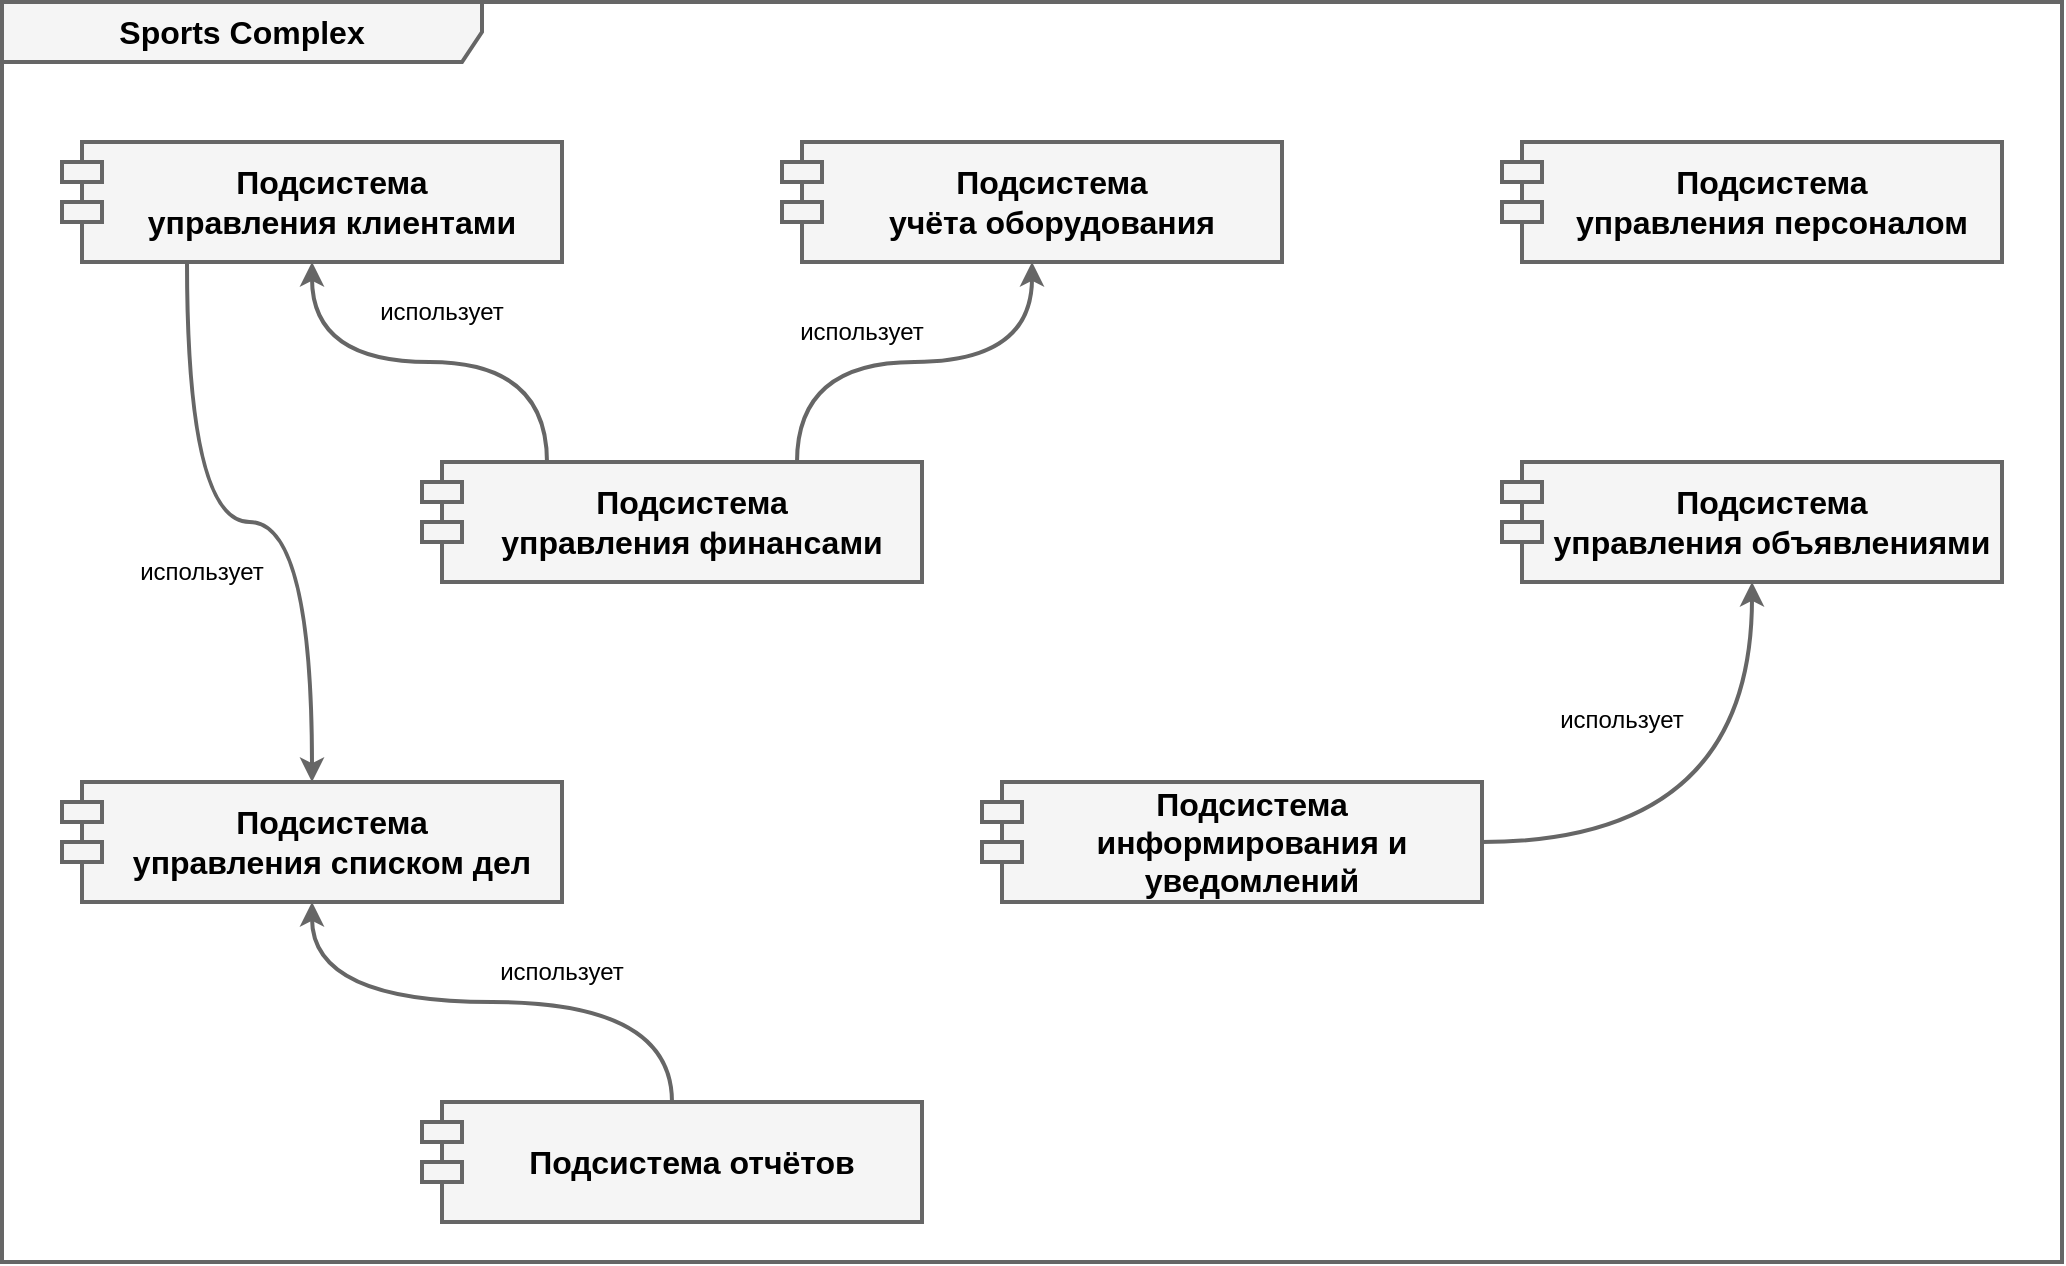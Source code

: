 <mxfile version="24.1.0" type="device">
  <diagram name="Диаграмма компонентов" id="L3Rs6rBBMXFZQ932EocB">
    <mxGraphModel dx="1313" dy="896" grid="1" gridSize="10" guides="1" tooltips="1" connect="1" arrows="1" fold="1" page="1" pageScale="1" pageWidth="1169" pageHeight="827" math="0" shadow="0">
      <root>
        <mxCell id="0" />
        <mxCell id="1" parent="0" />
        <mxCell id="1ALmGn_aruE37vwD-dvV-39" style="edgeStyle=orthogonalEdgeStyle;rounded=0;orthogonalLoop=1;jettySize=auto;html=1;exitX=0.25;exitY=1;exitDx=0;exitDy=0;entryX=0.5;entryY=0;entryDx=0;entryDy=0;curved=1;fillColor=#f5f5f5;strokeColor=#666666;strokeWidth=2;fontColor=#000000;" edge="1" parent="1" source="1ALmGn_aruE37vwD-dvV-18" target="1ALmGn_aruE37vwD-dvV-24">
          <mxGeometry relative="1" as="geometry" />
        </mxCell>
        <mxCell id="1ALmGn_aruE37vwD-dvV-18" value="&lt;span style=&quot;font-size: 16px; font-weight: 700;&quot;&gt;Подсистема&lt;/span&gt;&lt;br style=&quot;font-size: 16px; font-weight: 700;&quot;&gt;&lt;span style=&quot;font-size: 16px; font-weight: 700;&quot;&gt;управления клиентами&lt;/span&gt;" style="shape=module;align=left;spacingLeft=20;align=center;verticalAlign=middle;whiteSpace=wrap;html=1;fillColor=#f5f5f5;fontColor=#000000;strokeColor=#666666;strokeWidth=2;" vertex="1" parent="1">
          <mxGeometry x="70" y="110" width="250" height="60" as="geometry" />
        </mxCell>
        <mxCell id="1ALmGn_aruE37vwD-dvV-19" value="&lt;span style=&quot;font-size: 16px; font-weight: 700;&quot;&gt;Подсистема&lt;/span&gt;&lt;br style=&quot;font-size: 16px; font-weight: 700;&quot;&gt;&lt;span style=&quot;font-size: 16px; font-weight: 700;&quot;&gt;учёта оборудования&lt;/span&gt;" style="shape=module;align=left;spacingLeft=20;align=center;verticalAlign=middle;whiteSpace=wrap;html=1;fillColor=#f5f5f5;fontColor=#000000;strokeColor=#666666;strokeWidth=2;" vertex="1" parent="1">
          <mxGeometry x="430" y="110" width="250" height="60" as="geometry" />
        </mxCell>
        <mxCell id="1ALmGn_aruE37vwD-dvV-20" value="&lt;span style=&quot;font-size: 16px; font-weight: 700;&quot;&gt;Подсистема&lt;/span&gt;&lt;br style=&quot;font-size: 16px; font-weight: 700;&quot;&gt;&lt;span style=&quot;font-size: 16px; font-weight: 700;&quot;&gt;управления персоналом&lt;/span&gt;" style="shape=module;align=left;spacingLeft=20;align=center;verticalAlign=middle;whiteSpace=wrap;html=1;fillColor=#f5f5f5;fontColor=#000000;strokeColor=#666666;strokeWidth=2;" vertex="1" parent="1">
          <mxGeometry x="790" y="110" width="250" height="60" as="geometry" />
        </mxCell>
        <mxCell id="1ALmGn_aruE37vwD-dvV-21" value="&lt;span style=&quot;font-size: 16px; font-weight: 700;&quot;&gt;Подсистема&lt;/span&gt;&lt;br style=&quot;font-size: 16px; font-weight: 700;&quot;&gt;&lt;span style=&quot;font-size: 16px; font-weight: 700;&quot;&gt;управления объявлениями&lt;/span&gt;" style="shape=module;align=left;spacingLeft=20;align=center;verticalAlign=middle;whiteSpace=wrap;html=1;fillColor=#f5f5f5;fontColor=#000000;strokeColor=#666666;strokeWidth=2;" vertex="1" parent="1">
          <mxGeometry x="790" y="270" width="250" height="60" as="geometry" />
        </mxCell>
        <mxCell id="1ALmGn_aruE37vwD-dvV-32" style="edgeStyle=orthogonalEdgeStyle;rounded=0;orthogonalLoop=1;jettySize=auto;html=1;exitX=0.75;exitY=0;exitDx=0;exitDy=0;entryX=0.5;entryY=1;entryDx=0;entryDy=0;curved=1;fillColor=#f5f5f5;strokeColor=#666666;strokeWidth=2;fontColor=#000000;" edge="1" parent="1" source="1ALmGn_aruE37vwD-dvV-22" target="1ALmGn_aruE37vwD-dvV-19">
          <mxGeometry relative="1" as="geometry" />
        </mxCell>
        <mxCell id="1ALmGn_aruE37vwD-dvV-36" style="edgeStyle=orthogonalEdgeStyle;rounded=0;orthogonalLoop=1;jettySize=auto;html=1;exitX=0.25;exitY=0;exitDx=0;exitDy=0;entryX=0.5;entryY=1;entryDx=0;entryDy=0;curved=1;fillColor=#f5f5f5;strokeColor=#666666;strokeWidth=2;fontColor=#000000;" edge="1" parent="1" source="1ALmGn_aruE37vwD-dvV-22" target="1ALmGn_aruE37vwD-dvV-18">
          <mxGeometry relative="1" as="geometry" />
        </mxCell>
        <mxCell id="1ALmGn_aruE37vwD-dvV-22" value="&lt;span style=&quot;font-size: 16px; font-weight: 700;&quot;&gt;Подсистема&lt;/span&gt;&lt;br style=&quot;font-size: 16px; font-weight: 700;&quot;&gt;&lt;span style=&quot;font-size: 16px; font-weight: 700;&quot;&gt;управления финансами&lt;/span&gt;" style="shape=module;align=left;spacingLeft=20;align=center;verticalAlign=middle;whiteSpace=wrap;html=1;fillColor=#f5f5f5;fontColor=#000000;strokeColor=#666666;strokeWidth=2;" vertex="1" parent="1">
          <mxGeometry x="250" y="270" width="250" height="60" as="geometry" />
        </mxCell>
        <mxCell id="1ALmGn_aruE37vwD-dvV-27" style="edgeStyle=orthogonalEdgeStyle;rounded=0;orthogonalLoop=1;jettySize=auto;html=1;exitX=1;exitY=0.5;exitDx=0;exitDy=0;entryX=0.5;entryY=1;entryDx=0;entryDy=0;curved=1;fillColor=#f5f5f5;strokeColor=#666666;strokeWidth=2;fontColor=#000000;" edge="1" parent="1" source="1ALmGn_aruE37vwD-dvV-23" target="1ALmGn_aruE37vwD-dvV-21">
          <mxGeometry relative="1" as="geometry" />
        </mxCell>
        <mxCell id="1ALmGn_aruE37vwD-dvV-23" value="&lt;span style=&quot;font-size: 16px; font-weight: 700;&quot;&gt;Подсистема информирования и уведомлений&lt;/span&gt;" style="shape=module;align=left;spacingLeft=20;align=center;verticalAlign=middle;whiteSpace=wrap;html=1;fillColor=#f5f5f5;fontColor=#000000;strokeColor=#666666;strokeWidth=2;" vertex="1" parent="1">
          <mxGeometry x="530" y="430" width="250" height="60" as="geometry" />
        </mxCell>
        <mxCell id="1ALmGn_aruE37vwD-dvV-24" value="&lt;span style=&quot;font-size: 16px; font-weight: 700;&quot;&gt;Подсистема&lt;/span&gt;&lt;br style=&quot;font-size: 16px; font-weight: 700;&quot;&gt;&lt;span style=&quot;font-size: 16px; font-weight: 700;&quot;&gt;управления списком дел&lt;/span&gt;" style="shape=module;align=left;spacingLeft=20;align=center;verticalAlign=middle;whiteSpace=wrap;html=1;fillColor=#f5f5f5;fontColor=#000000;strokeColor=#666666;strokeWidth=2;" vertex="1" parent="1">
          <mxGeometry x="70" y="430" width="250" height="60" as="geometry" />
        </mxCell>
        <mxCell id="1ALmGn_aruE37vwD-dvV-33" style="edgeStyle=orthogonalEdgeStyle;rounded=0;orthogonalLoop=1;jettySize=auto;html=1;exitX=0.5;exitY=0;exitDx=0;exitDy=0;entryX=0.5;entryY=1;entryDx=0;entryDy=0;curved=1;fillColor=#f5f5f5;strokeColor=#666666;strokeWidth=2;fontColor=#000000;" edge="1" parent="1" source="1ALmGn_aruE37vwD-dvV-28" target="1ALmGn_aruE37vwD-dvV-24">
          <mxGeometry relative="1" as="geometry" />
        </mxCell>
        <mxCell id="1ALmGn_aruE37vwD-dvV-28" value="&lt;span style=&quot;font-size: 16px; font-weight: 700;&quot;&gt;Подсистема отчётов&lt;/span&gt;" style="shape=module;align=left;spacingLeft=20;align=center;verticalAlign=middle;whiteSpace=wrap;html=1;fillColor=#f5f5f5;fontColor=#000000;strokeColor=#666666;strokeWidth=2;" vertex="1" parent="1">
          <mxGeometry x="250" y="590" width="250" height="60" as="geometry" />
        </mxCell>
        <mxCell id="1ALmGn_aruE37vwD-dvV-40" value="Sports Complex" style="shape=umlFrame;whiteSpace=wrap;html=1;pointerEvents=0;width=240;height=30;fontStyle=1;fontSize=16;fillColor=#f5f5f5;fontColor=#000000;strokeColor=#666666;strokeWidth=2;" vertex="1" parent="1">
          <mxGeometry x="40" y="40" width="1030" height="630" as="geometry" />
        </mxCell>
        <mxCell id="1ALmGn_aruE37vwD-dvV-42" value="использует" style="text;html=1;align=center;verticalAlign=middle;whiteSpace=wrap;rounded=0;" vertex="1" parent="1">
          <mxGeometry x="220" y="180" width="80" height="30" as="geometry" />
        </mxCell>
        <mxCell id="1ALmGn_aruE37vwD-dvV-43" value="использует" style="text;html=1;align=center;verticalAlign=middle;whiteSpace=wrap;rounded=0;" vertex="1" parent="1">
          <mxGeometry x="430" y="190" width="80" height="30" as="geometry" />
        </mxCell>
        <mxCell id="1ALmGn_aruE37vwD-dvV-44" value="использует" style="text;html=1;align=center;verticalAlign=middle;whiteSpace=wrap;rounded=0;" vertex="1" parent="1">
          <mxGeometry x="810" y="384" width="80" height="30" as="geometry" />
        </mxCell>
        <mxCell id="1ALmGn_aruE37vwD-dvV-45" value="использует" style="text;html=1;align=center;verticalAlign=middle;whiteSpace=wrap;rounded=0;" vertex="1" parent="1">
          <mxGeometry x="280" y="510" width="80" height="30" as="geometry" />
        </mxCell>
        <mxCell id="1ALmGn_aruE37vwD-dvV-46" value="использует" style="text;html=1;align=center;verticalAlign=middle;whiteSpace=wrap;rounded=0;" vertex="1" parent="1">
          <mxGeometry x="100" y="310" width="80" height="30" as="geometry" />
        </mxCell>
      </root>
    </mxGraphModel>
  </diagram>
</mxfile>
